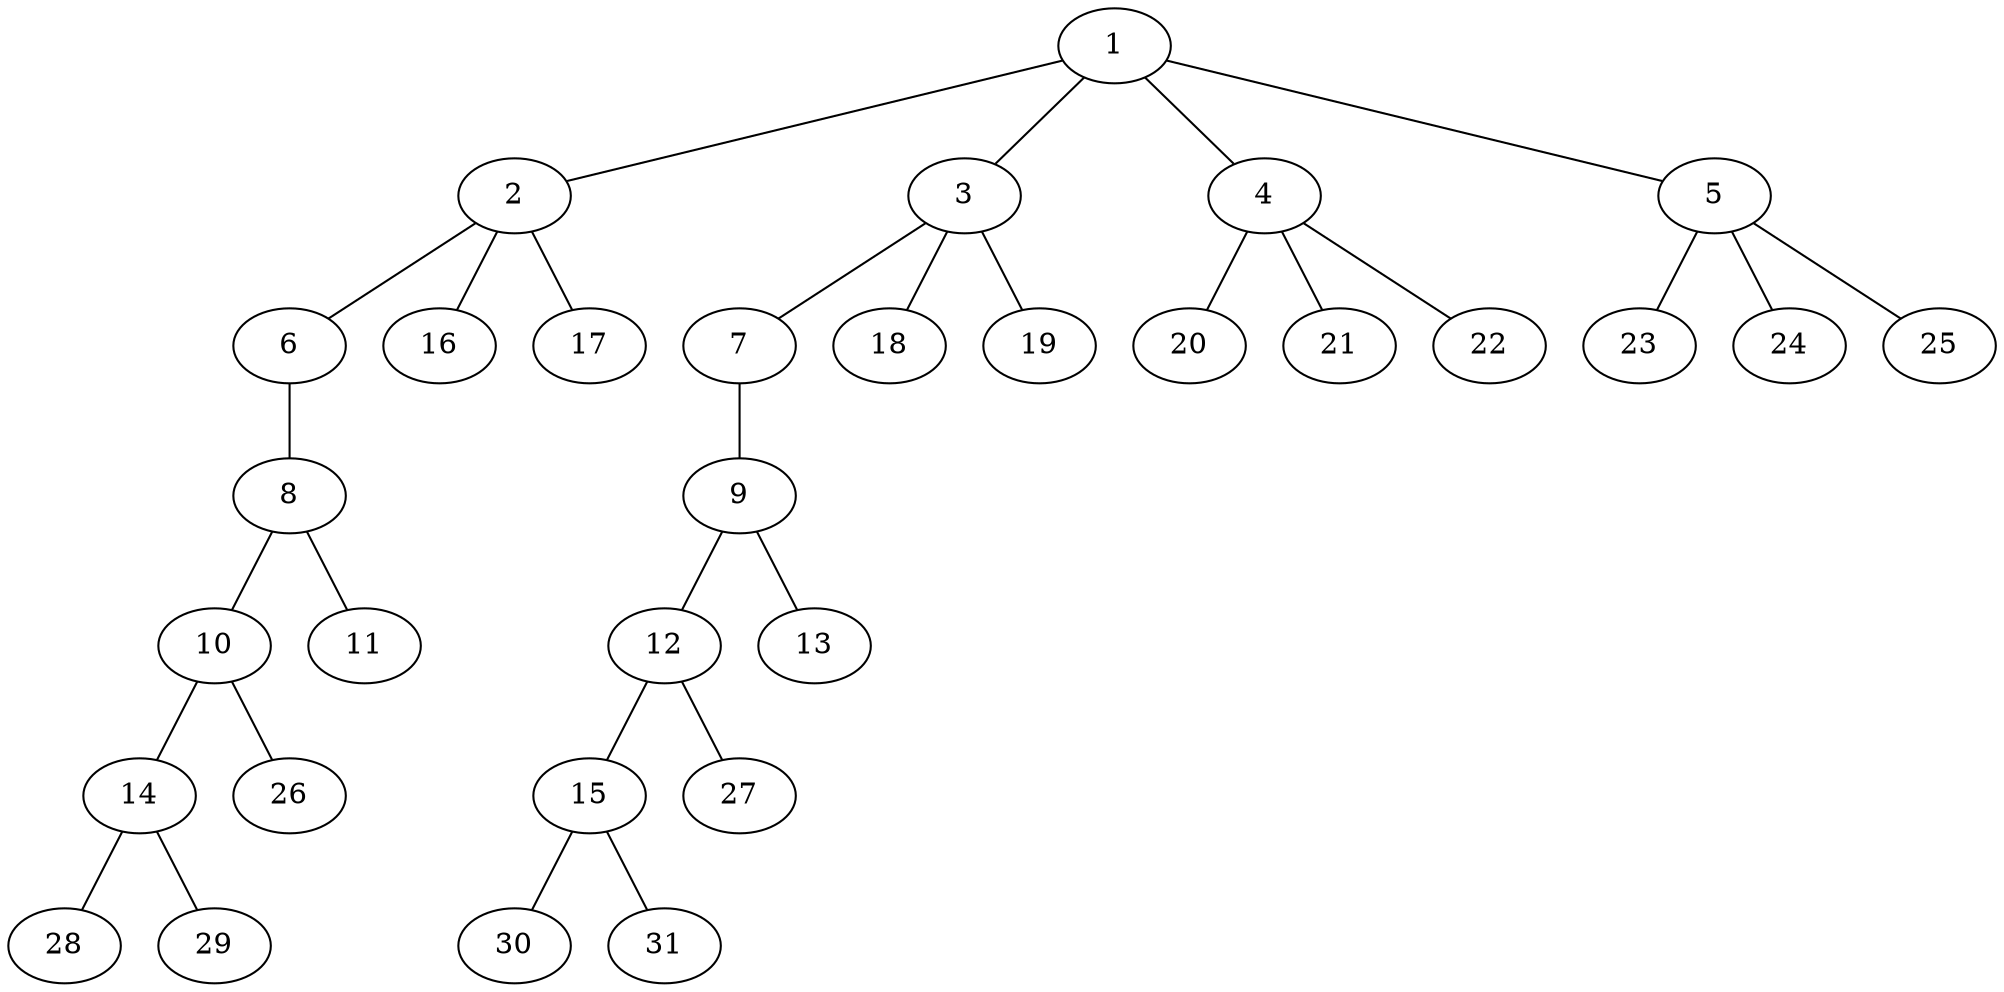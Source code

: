 graph molecule_1887 {
	1	 [chem=C];
	2	 [chem=C];
	1 -- 2	 [valence=1];
	3	 [chem=C];
	1 -- 3	 [valence=1];
	4	 [chem=C];
	1 -- 4	 [valence=1];
	5	 [chem=C];
	1 -- 5	 [valence=1];
	6	 [chem=O];
	2 -- 6	 [valence=1];
	16	 [chem=H];
	2 -- 16	 [valence=1];
	17	 [chem=H];
	2 -- 17	 [valence=1];
	7	 [chem=O];
	3 -- 7	 [valence=1];
	18	 [chem=H];
	3 -- 18	 [valence=1];
	19	 [chem=H];
	3 -- 19	 [valence=1];
	20	 [chem=H];
	4 -- 20	 [valence=1];
	21	 [chem=H];
	4 -- 21	 [valence=1];
	22	 [chem=H];
	4 -- 22	 [valence=1];
	23	 [chem=H];
	5 -- 23	 [valence=1];
	24	 [chem=H];
	5 -- 24	 [valence=1];
	25	 [chem=H];
	5 -- 25	 [valence=1];
	8	 [chem=C];
	6 -- 8	 [valence=1];
	9	 [chem=C];
	7 -- 9	 [valence=1];
	10	 [chem=C];
	8 -- 10	 [valence=1];
	11	 [chem=O];
	8 -- 11	 [valence=2];
	12	 [chem=C];
	9 -- 12	 [valence=1];
	13	 [chem=O];
	9 -- 13	 [valence=2];
	14	 [chem=C];
	10 -- 14	 [valence=2];
	26	 [chem=H];
	10 -- 26	 [valence=1];
	15	 [chem=C];
	12 -- 15	 [valence=2];
	27	 [chem=H];
	12 -- 27	 [valence=1];
	28	 [chem=H];
	14 -- 28	 [valence=1];
	29	 [chem=H];
	14 -- 29	 [valence=1];
	30	 [chem=H];
	15 -- 30	 [valence=1];
	31	 [chem=H];
	15 -- 31	 [valence=1];
}
